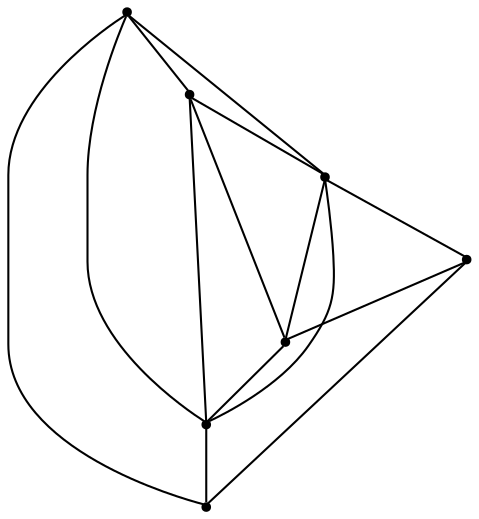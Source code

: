 graph {
  node [shape=point,comment="{\"directed\":false,\"doi\":\"10.4230/LIPIcs.GD.2024.29\",\"figure\":\"10 (1)\"}"]

  v0 [pos="1452.3734899264862,640.3533844997801"]
  v1 [pos="1354.9285654304183,343.0987892643052"]
  v2 [pos="1340.0802171987661,814.1434486211658"]
  v3 [pos="943.923513601248,641.6384746210442"]
  v4 [pos="1446.8814835165624,758.1561946006927"]
  v5 [pos="1040.9511860296961,343.0987892643052"]
  v6 [pos="1197.9397803363518,826.1431334008225"]

  v0 -- v1 [id="-1",pos="1452.3734899264862,640.3533844997801 1459.12164064972,529.2719924757248 1426.6413558615081,430.1898401674607 1354.9285654304183,343.0987892643052"]
  v3 -- v0 [id="-2",pos="943.923513601248,641.6384746210442 1452.3734899264862,640.3533844997801 1452.3734899264862,640.3533844997801 1452.3734899264862,640.3533844997801"]
  v5 -- v3 [id="-3",pos="1040.9511860296961,343.0987892643052 943.923513601248,641.6384746210442 943.923513601248,641.6384746210442 943.923513601248,641.6384746210442"]
  v5 -- v1 [id="-4",pos="1040.9511860296961,343.0987892643052 1354.9285654304183,343.0987892643052 1354.9285654304183,343.0987892643052 1354.9285654304183,343.0987892643052"]
  v5 -- v6 [id="-5",pos="1040.9511860296961,343.0987892643052 1197.9397803363518,826.1431334008225 1197.9397803363518,826.1431334008225 1197.9397803363518,826.1431334008225"]
  v1 -- v2 [id="-6",pos="1354.9285654304183,343.0987892643052 1384.170424706157,488.5175578953282 1305.158616700786,651.0468704148391 1340.0802171987661,814.1434486211658"]
  v3 -- v4 [id="-7",pos="943.923513601248,641.6384746210442 1112.1799487993542,735.8892043474391 1233.9173255578128,657.5722060686813 1446.8814835165624,758.1561946006927"]
  v6 -- v3 [id="-8",pos="1197.9397803363518,826.1431334008225 943.923513601248,641.6384746210442 943.923513601248,641.6384746210442 943.923513601248,641.6384746210442"]
  v6 -- v1 [id="-9",pos="1197.9397803363518,826.1431334008225 1354.9285654304183,343.0987892643052 1354.9285654304183,343.0987892643052 1354.9285654304183,343.0987892643052"]
  v0 -- v5 [id="-10",pos="1452.3734899264862,640.3533844997801 1040.9511860296961,343.0987892643052 1040.9511860296961,343.0987892643052 1040.9511860296961,343.0987892643052"]
  v0 -- v4 [id="-11",pos="1452.3734899264862,640.3533844997801 1446.8814835165624,758.1561946006927 1446.8814835165624,758.1561946006927 1446.8814835165624,758.1561946006927"]
  v4 -- v2 [id="-12",pos="1446.8814835165624,758.1561946006927 1340.0802171987661,814.1434486211658 1340.0802171987661,814.1434486211658 1340.0802171987661,814.1434486211658"]
  v2 -- v6 [id="-13",pos="1340.0802171987661,814.1434486211658 1197.9397803363518,826.1431334008225 1197.9397803363518,826.1431334008225 1197.9397803363518,826.1431334008225"]
  v1 -- v3 [id="-14",pos="1354.9285654304183,343.0987892643052 943.923513601248,641.6384746210442 943.923513601248,641.6384746210442 943.923513601248,641.6384746210442"]
}